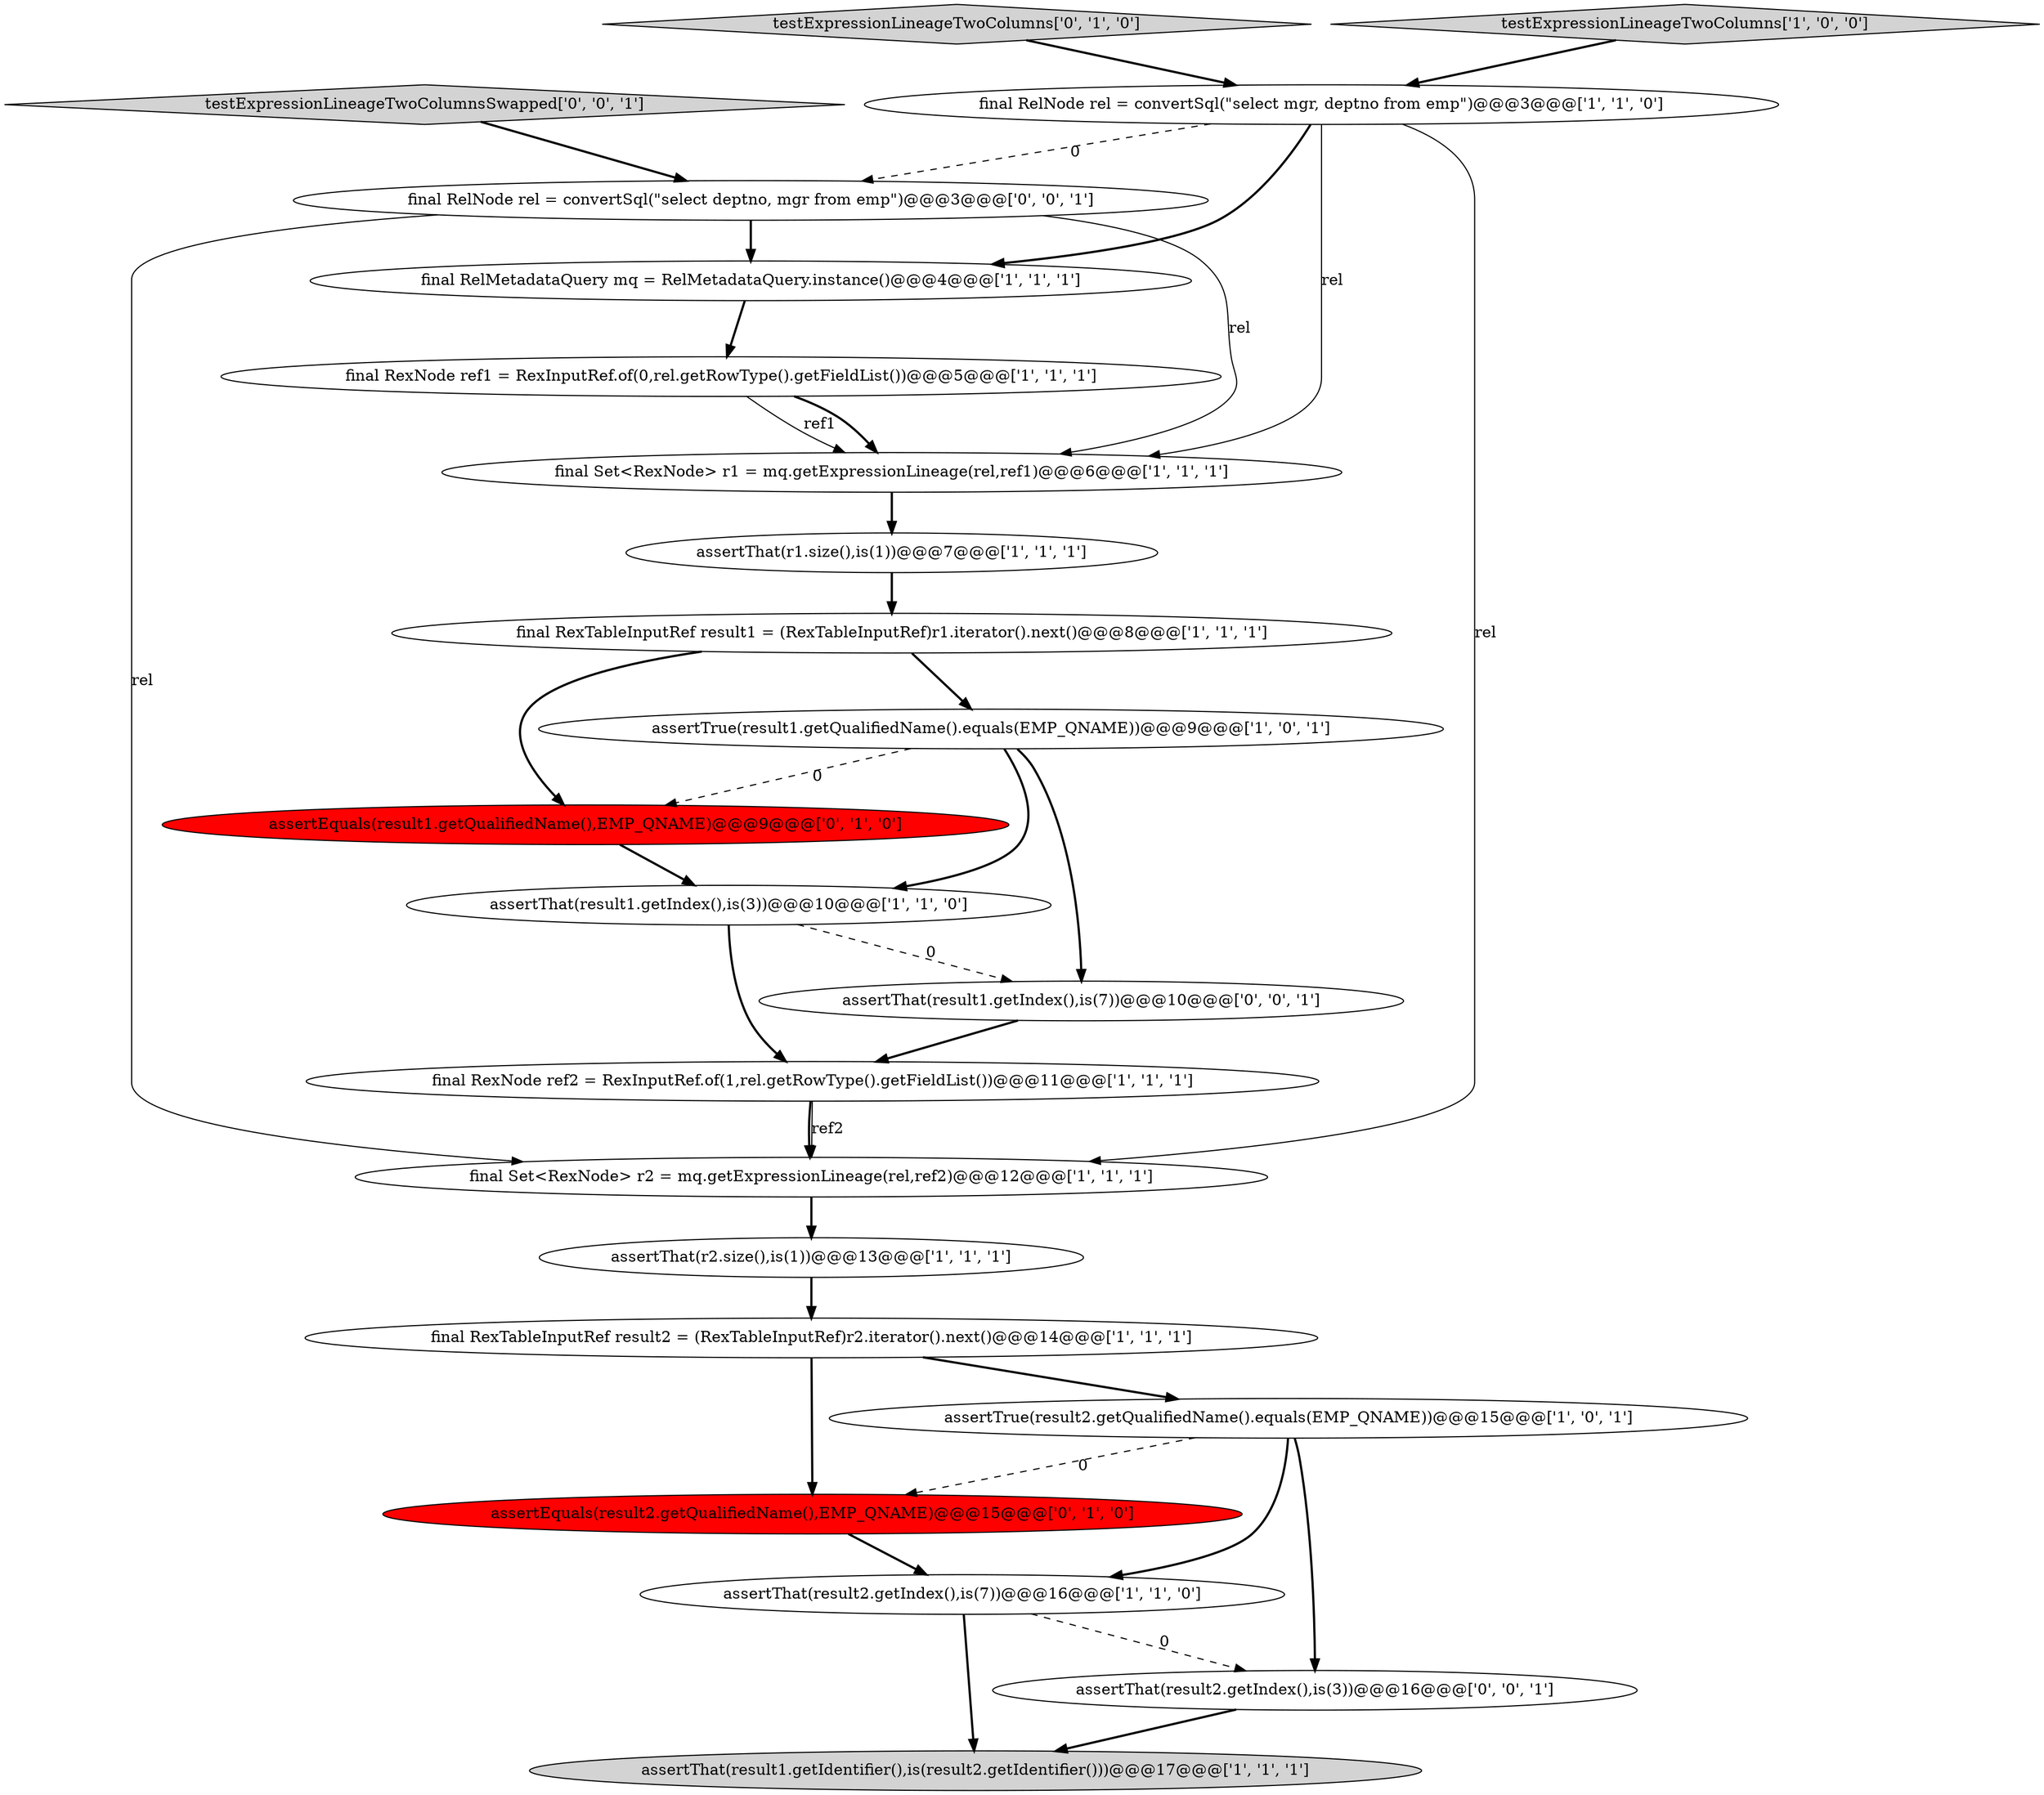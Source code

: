 digraph {
1 [style = filled, label = "assertThat(r1.size(),is(1))@@@7@@@['1', '1', '1']", fillcolor = white, shape = ellipse image = "AAA0AAABBB1BBB"];
15 [style = filled, label = "assertThat(result1.getIdentifier(),is(result2.getIdentifier()))@@@17@@@['1', '1', '1']", fillcolor = lightgray, shape = ellipse image = "AAA0AAABBB1BBB"];
9 [style = filled, label = "final RexNode ref1 = RexInputRef.of(0,rel.getRowType().getFieldList())@@@5@@@['1', '1', '1']", fillcolor = white, shape = ellipse image = "AAA0AAABBB1BBB"];
2 [style = filled, label = "assertTrue(result1.getQualifiedName().equals(EMP_QNAME))@@@9@@@['1', '0', '1']", fillcolor = white, shape = ellipse image = "AAA0AAABBB1BBB"];
3 [style = filled, label = "assertThat(result2.getIndex(),is(7))@@@16@@@['1', '1', '0']", fillcolor = white, shape = ellipse image = "AAA0AAABBB1BBB"];
21 [style = filled, label = "testExpressionLineageTwoColumnsSwapped['0', '0', '1']", fillcolor = lightgray, shape = diamond image = "AAA0AAABBB3BBB"];
17 [style = filled, label = "assertEquals(result1.getQualifiedName(),EMP_QNAME)@@@9@@@['0', '1', '0']", fillcolor = red, shape = ellipse image = "AAA1AAABBB2BBB"];
16 [style = filled, label = "testExpressionLineageTwoColumns['0', '1', '0']", fillcolor = lightgray, shape = diamond image = "AAA0AAABBB2BBB"];
13 [style = filled, label = "assertThat(r2.size(),is(1))@@@13@@@['1', '1', '1']", fillcolor = white, shape = ellipse image = "AAA0AAABBB1BBB"];
22 [style = filled, label = "assertThat(result2.getIndex(),is(3))@@@16@@@['0', '0', '1']", fillcolor = white, shape = ellipse image = "AAA0AAABBB3BBB"];
0 [style = filled, label = "assertThat(result1.getIndex(),is(3))@@@10@@@['1', '1', '0']", fillcolor = white, shape = ellipse image = "AAA0AAABBB1BBB"];
18 [style = filled, label = "assertEquals(result2.getQualifiedName(),EMP_QNAME)@@@15@@@['0', '1', '0']", fillcolor = red, shape = ellipse image = "AAA1AAABBB2BBB"];
11 [style = filled, label = "final RelNode rel = convertSql(\"select mgr, deptno from emp\")@@@3@@@['1', '1', '0']", fillcolor = white, shape = ellipse image = "AAA0AAABBB1BBB"];
20 [style = filled, label = "assertThat(result1.getIndex(),is(7))@@@10@@@['0', '0', '1']", fillcolor = white, shape = ellipse image = "AAA0AAABBB3BBB"];
19 [style = filled, label = "final RelNode rel = convertSql(\"select deptno, mgr from emp\")@@@3@@@['0', '0', '1']", fillcolor = white, shape = ellipse image = "AAA0AAABBB3BBB"];
4 [style = filled, label = "final RexNode ref2 = RexInputRef.of(1,rel.getRowType().getFieldList())@@@11@@@['1', '1', '1']", fillcolor = white, shape = ellipse image = "AAA0AAABBB1BBB"];
12 [style = filled, label = "final Set<RexNode> r1 = mq.getExpressionLineage(rel,ref1)@@@6@@@['1', '1', '1']", fillcolor = white, shape = ellipse image = "AAA0AAABBB1BBB"];
7 [style = filled, label = "final RexTableInputRef result1 = (RexTableInputRef)r1.iterator().next()@@@8@@@['1', '1', '1']", fillcolor = white, shape = ellipse image = "AAA0AAABBB1BBB"];
14 [style = filled, label = "final RelMetadataQuery mq = RelMetadataQuery.instance()@@@4@@@['1', '1', '1']", fillcolor = white, shape = ellipse image = "AAA0AAABBB1BBB"];
5 [style = filled, label = "final RexTableInputRef result2 = (RexTableInputRef)r2.iterator().next()@@@14@@@['1', '1', '1']", fillcolor = white, shape = ellipse image = "AAA0AAABBB1BBB"];
8 [style = filled, label = "assertTrue(result2.getQualifiedName().equals(EMP_QNAME))@@@15@@@['1', '0', '1']", fillcolor = white, shape = ellipse image = "AAA0AAABBB1BBB"];
10 [style = filled, label = "testExpressionLineageTwoColumns['1', '0', '0']", fillcolor = lightgray, shape = diamond image = "AAA0AAABBB1BBB"];
6 [style = filled, label = "final Set<RexNode> r2 = mq.getExpressionLineage(rel,ref2)@@@12@@@['1', '1', '1']", fillcolor = white, shape = ellipse image = "AAA0AAABBB1BBB"];
5->8 [style = bold, label=""];
18->3 [style = bold, label=""];
2->20 [style = bold, label=""];
22->15 [style = bold, label=""];
7->17 [style = bold, label=""];
16->11 [style = bold, label=""];
21->19 [style = bold, label=""];
11->14 [style = bold, label=""];
4->6 [style = bold, label=""];
8->3 [style = bold, label=""];
3->15 [style = bold, label=""];
5->18 [style = bold, label=""];
3->22 [style = dashed, label="0"];
0->20 [style = dashed, label="0"];
12->1 [style = bold, label=""];
2->17 [style = dashed, label="0"];
1->7 [style = bold, label=""];
11->12 [style = solid, label="rel"];
19->12 [style = solid, label="rel"];
20->4 [style = bold, label=""];
8->22 [style = bold, label=""];
9->12 [style = solid, label="ref1"];
2->0 [style = bold, label=""];
17->0 [style = bold, label=""];
19->14 [style = bold, label=""];
11->6 [style = solid, label="rel"];
0->4 [style = bold, label=""];
11->19 [style = dashed, label="0"];
7->2 [style = bold, label=""];
19->6 [style = solid, label="rel"];
6->13 [style = bold, label=""];
4->6 [style = solid, label="ref2"];
13->5 [style = bold, label=""];
8->18 [style = dashed, label="0"];
14->9 [style = bold, label=""];
9->12 [style = bold, label=""];
10->11 [style = bold, label=""];
}
